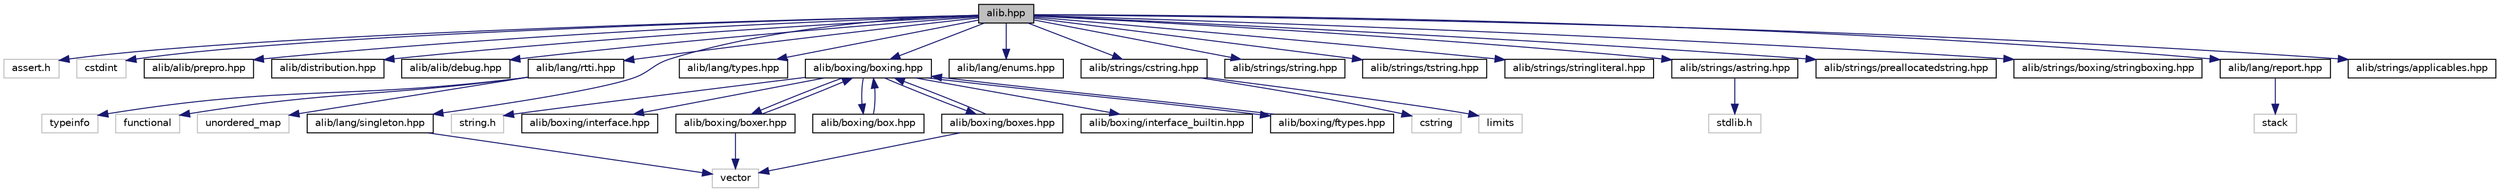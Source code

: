 digraph "alib.hpp"
{
  edge [fontname="Helvetica",fontsize="10",labelfontname="Helvetica",labelfontsize="10"];
  node [fontname="Helvetica",fontsize="10",shape=record];
  Node0 [label="alib.hpp",height=0.2,width=0.4,color="black", fillcolor="grey75", style="filled", fontcolor="black"];
  Node0 -> Node1 [color="midnightblue",fontsize="10",style="solid",fontname="Helvetica"];
  Node0 -> Node2 [color="midnightblue",fontsize="10",style="solid",fontname="Helvetica"];
  Node0 -> Node3 [color="midnightblue",fontsize="10",style="solid",fontname="Helvetica"];
  Node0 -> Node4 [color="midnightblue",fontsize="10",style="solid",fontname="Helvetica"];
  Node0 -> Node5 [color="midnightblue",fontsize="10",style="solid",fontname="Helvetica"];
  Node0 -> Node6 [color="midnightblue",fontsize="10",style="solid",fontname="Helvetica"];
  Node0 -> Node10 [color="midnightblue",fontsize="10",style="solid",fontname="Helvetica"];
  Node0 -> Node12 [color="midnightblue",fontsize="10",style="solid",fontname="Helvetica"];
  Node0 -> Node13 [color="midnightblue",fontsize="10",style="solid",fontname="Helvetica"];
  Node0 -> Node21 [color="midnightblue",fontsize="10",style="solid",fontname="Helvetica"];
  Node0 -> Node22 [color="midnightblue",fontsize="10",style="solid",fontname="Helvetica"];
  Node0 -> Node25 [color="midnightblue",fontsize="10",style="solid",fontname="Helvetica"];
  Node0 -> Node26 [color="midnightblue",fontsize="10",style="solid",fontname="Helvetica"];
  Node0 -> Node27 [color="midnightblue",fontsize="10",style="solid",fontname="Helvetica"];
  Node0 -> Node28 [color="midnightblue",fontsize="10",style="solid",fontname="Helvetica"];
  Node0 -> Node30 [color="midnightblue",fontsize="10",style="solid",fontname="Helvetica"];
  Node0 -> Node31 [color="midnightblue",fontsize="10",style="solid",fontname="Helvetica"];
  Node0 -> Node32 [color="midnightblue",fontsize="10",style="solid",fontname="Helvetica"];
  Node0 -> Node34 [color="midnightblue",fontsize="10",style="solid",fontname="Helvetica"];
  Node6 -> Node7 [color="midnightblue",fontsize="10",style="solid",fontname="Helvetica"];
  Node6 -> Node8 [color="midnightblue",fontsize="10",style="solid",fontname="Helvetica"];
  Node6 -> Node9 [color="midnightblue",fontsize="10",style="solid",fontname="Helvetica"];
  Node10 -> Node11 [color="midnightblue",fontsize="10",style="solid",fontname="Helvetica"];
  Node13 -> Node14 [color="midnightblue",fontsize="10",style="solid",fontname="Helvetica"];
  Node13 -> Node15 [color="midnightblue",fontsize="10",style="solid",fontname="Helvetica"];
  Node13 -> Node16 [color="midnightblue",fontsize="10",style="solid",fontname="Helvetica"];
  Node13 -> Node17 [color="midnightblue",fontsize="10",style="solid",fontname="Helvetica"];
  Node13 -> Node18 [color="midnightblue",fontsize="10",style="solid",fontname="Helvetica"];
  Node13 -> Node19 [color="midnightblue",fontsize="10",style="solid",fontname="Helvetica"];
  Node13 -> Node20 [color="midnightblue",fontsize="10",style="solid",fontname="Helvetica"];
  Node16 -> Node11 [color="midnightblue",fontsize="10",style="solid",fontname="Helvetica"];
  Node16 -> Node13 [color="midnightblue",fontsize="10",style="solid",fontname="Helvetica"];
  Node17 -> Node13 [color="midnightblue",fontsize="10",style="solid",fontname="Helvetica"];
  Node18 -> Node11 [color="midnightblue",fontsize="10",style="solid",fontname="Helvetica"];
  Node18 -> Node13 [color="midnightblue",fontsize="10",style="solid",fontname="Helvetica"];
  Node20 -> Node13 [color="midnightblue",fontsize="10",style="solid",fontname="Helvetica"];
  Node22 -> Node23 [color="midnightblue",fontsize="10",style="solid",fontname="Helvetica"];
  Node22 -> Node24 [color="midnightblue",fontsize="10",style="solid",fontname="Helvetica"];
  Node28 -> Node29 [color="midnightblue",fontsize="10",style="solid",fontname="Helvetica"];
  Node32 -> Node33 [color="midnightblue",fontsize="10",style="solid",fontname="Helvetica"];
  Node1 [label="assert.h",height=0.2,width=0.4,color="grey75", fillcolor="white", style="filled"];
  Node2 [label="cstdint",height=0.2,width=0.4,color="grey75", fillcolor="white", style="filled"];
  Node3 [label="alib/alib/prepro.hpp",height=0.2,width=0.4,color="black", fillcolor="white", style="filled",URL="$prepro_8hpp.html"];
  Node4 [label="alib/distribution.hpp",height=0.2,width=0.4,color="black", fillcolor="white", style="filled",URL="$distribution_8hpp_source.html"];
  Node5 [label="alib/alib/debug.hpp",height=0.2,width=0.4,color="black", fillcolor="white", style="filled",URL="$debug_8hpp.html"];
  Node6 [label="alib/lang/rtti.hpp",height=0.2,width=0.4,color="black", fillcolor="white", style="filled",URL="$rtti_8hpp.html"];
  Node7 [label="typeinfo",height=0.2,width=0.4,color="grey75", fillcolor="white", style="filled"];
  Node8 [label="functional",height=0.2,width=0.4,color="grey75", fillcolor="white", style="filled"];
  Node9 [label="unordered_map",height=0.2,width=0.4,color="grey75", fillcolor="white", style="filled"];
  Node10 [label="alib/lang/singleton.hpp",height=0.2,width=0.4,color="black", fillcolor="white", style="filled",URL="$singleton_8hpp.html"];
  Node11 [label="vector",height=0.2,width=0.4,color="grey75", fillcolor="white", style="filled"];
  Node12 [label="alib/lang/types.hpp",height=0.2,width=0.4,color="black", fillcolor="white", style="filled",URL="$types_8hpp.html"];
  Node13 [label="alib/boxing/boxing.hpp",height=0.2,width=0.4,color="black", fillcolor="white", style="filled",URL="$boxing_8hpp.html"];
  Node14 [label="string.h",height=0.2,width=0.4,color="grey75", fillcolor="white", style="filled"];
  Node15 [label="alib/boxing/interface.hpp",height=0.2,width=0.4,color="black", fillcolor="white", style="filled",URL="$interface_8hpp.html"];
  Node16 [label="alib/boxing/boxer.hpp",height=0.2,width=0.4,color="black", fillcolor="white", style="filled",URL="$boxer_8hpp.html"];
  Node17 [label="alib/boxing/box.hpp",height=0.2,width=0.4,color="black", fillcolor="white", style="filled",URL="$box_8hpp.html"];
  Node18 [label="alib/boxing/boxes.hpp",height=0.2,width=0.4,color="black", fillcolor="white", style="filled",URL="$boxes_8hpp.html"];
  Node19 [label="alib/boxing/interface_builtin.hpp",height=0.2,width=0.4,color="black", fillcolor="white", style="filled",URL="$interface__builtin_8hpp.html"];
  Node20 [label="alib/boxing/ftypes.hpp",height=0.2,width=0.4,color="black", fillcolor="white", style="filled",URL="$ftypes_8hpp.html"];
  Node21 [label="alib/lang/enums.hpp",height=0.2,width=0.4,color="black", fillcolor="white", style="filled",URL="$enums_8hpp.html"];
  Node22 [label="alib/strings/cstring.hpp",height=0.2,width=0.4,color="black", fillcolor="white", style="filled",URL="$cstring_8hpp.html"];
  Node23 [label="cstring",height=0.2,width=0.4,color="grey75", fillcolor="white", style="filled"];
  Node24 [label="limits",height=0.2,width=0.4,color="grey75", fillcolor="white", style="filled"];
  Node25 [label="alib/strings/string.hpp",height=0.2,width=0.4,color="black", fillcolor="white", style="filled",URL="$string_8hpp.html"];
  Node26 [label="alib/strings/tstring.hpp",height=0.2,width=0.4,color="black", fillcolor="white", style="filled",URL="$tstring_8hpp.html"];
  Node27 [label="alib/strings/stringliteral.hpp",height=0.2,width=0.4,color="black", fillcolor="white", style="filled",URL="$stringliteral_8hpp.html"];
  Node28 [label="alib/strings/astring.hpp",height=0.2,width=0.4,color="black", fillcolor="white", style="filled",URL="$astring_8hpp.html"];
  Node29 [label="stdlib.h",height=0.2,width=0.4,color="grey75", fillcolor="white", style="filled"];
  Node30 [label="alib/strings/preallocatedstring.hpp",height=0.2,width=0.4,color="black", fillcolor="white", style="filled",URL="$preallocatedstring_8hpp.html"];
  Node31 [label="alib/strings/boxing/stringboxing.hpp",height=0.2,width=0.4,color="black", fillcolor="white", style="filled",URL="$stringboxing_8hpp.html"];
  Node32 [label="alib/lang/report.hpp",height=0.2,width=0.4,color="black", fillcolor="white", style="filled",URL="$report_8hpp.html"];
  Node33 [label="stack",height=0.2,width=0.4,color="grey75", fillcolor="white", style="filled"];
  Node34 [label="alib/strings/applicables.hpp",height=0.2,width=0.4,color="black", fillcolor="white", style="filled",URL="$applicables_8hpp.html"];
}

